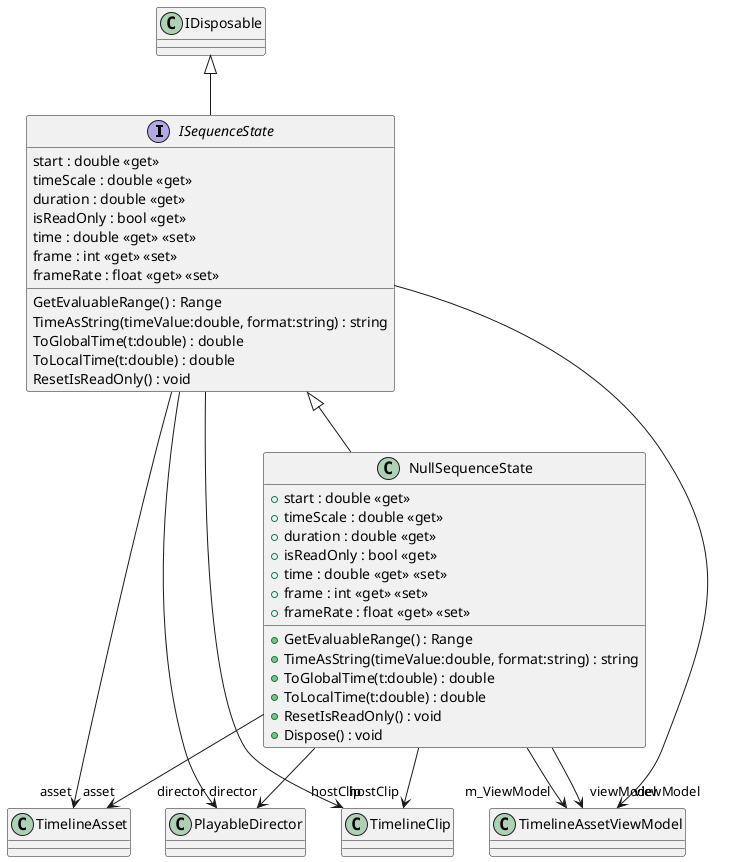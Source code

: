 @startuml
interface ISequenceState {
    start : double <<get>>
    timeScale : double <<get>>
    duration : double <<get>>
    isReadOnly : bool <<get>>
    time : double <<get>> <<set>>
    frame : int <<get>> <<set>>
    frameRate : float <<get>> <<set>>
    GetEvaluableRange() : Range
    TimeAsString(timeValue:double, format:string) : string
    ToGlobalTime(t:double) : double
    ToLocalTime(t:double) : double
    ResetIsReadOnly() : void
}
class NullSequenceState {
    + start : double <<get>>
    + timeScale : double <<get>>
    + duration : double <<get>>
    + isReadOnly : bool <<get>>
    + time : double <<get>> <<set>>
    + frame : int <<get>> <<set>>
    + frameRate : float <<get>> <<set>>
    + GetEvaluableRange() : Range
    + TimeAsString(timeValue:double, format:string) : string
    + ToGlobalTime(t:double) : double
    + ToLocalTime(t:double) : double
    + ResetIsReadOnly() : void
    + Dispose() : void
}
IDisposable <|-- ISequenceState
ISequenceState --> "asset" TimelineAsset
ISequenceState --> "director" PlayableDirector
ISequenceState --> "hostClip" TimelineClip
ISequenceState --> "viewModel" TimelineAssetViewModel
ISequenceState <|-- NullSequenceState
NullSequenceState --> "asset" TimelineAsset
NullSequenceState --> "director" PlayableDirector
NullSequenceState --> "hostClip" TimelineClip
NullSequenceState --> "m_ViewModel" TimelineAssetViewModel
NullSequenceState --> "viewModel" TimelineAssetViewModel
@enduml
